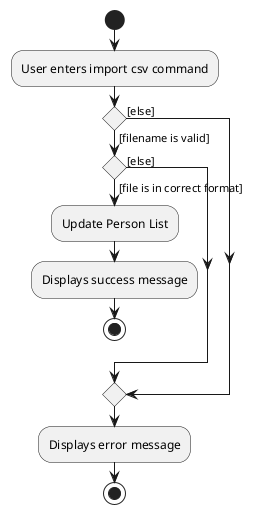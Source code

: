 @startuml

start
:User enters import csv command;
if () then ([filename is valid])
if () then ([file is in correct format])
    :Update Person List;
    :Displays success message;
    stop
else ([else])
endif
else ([else])
endif
:Displays error message;
stop

@enduml


